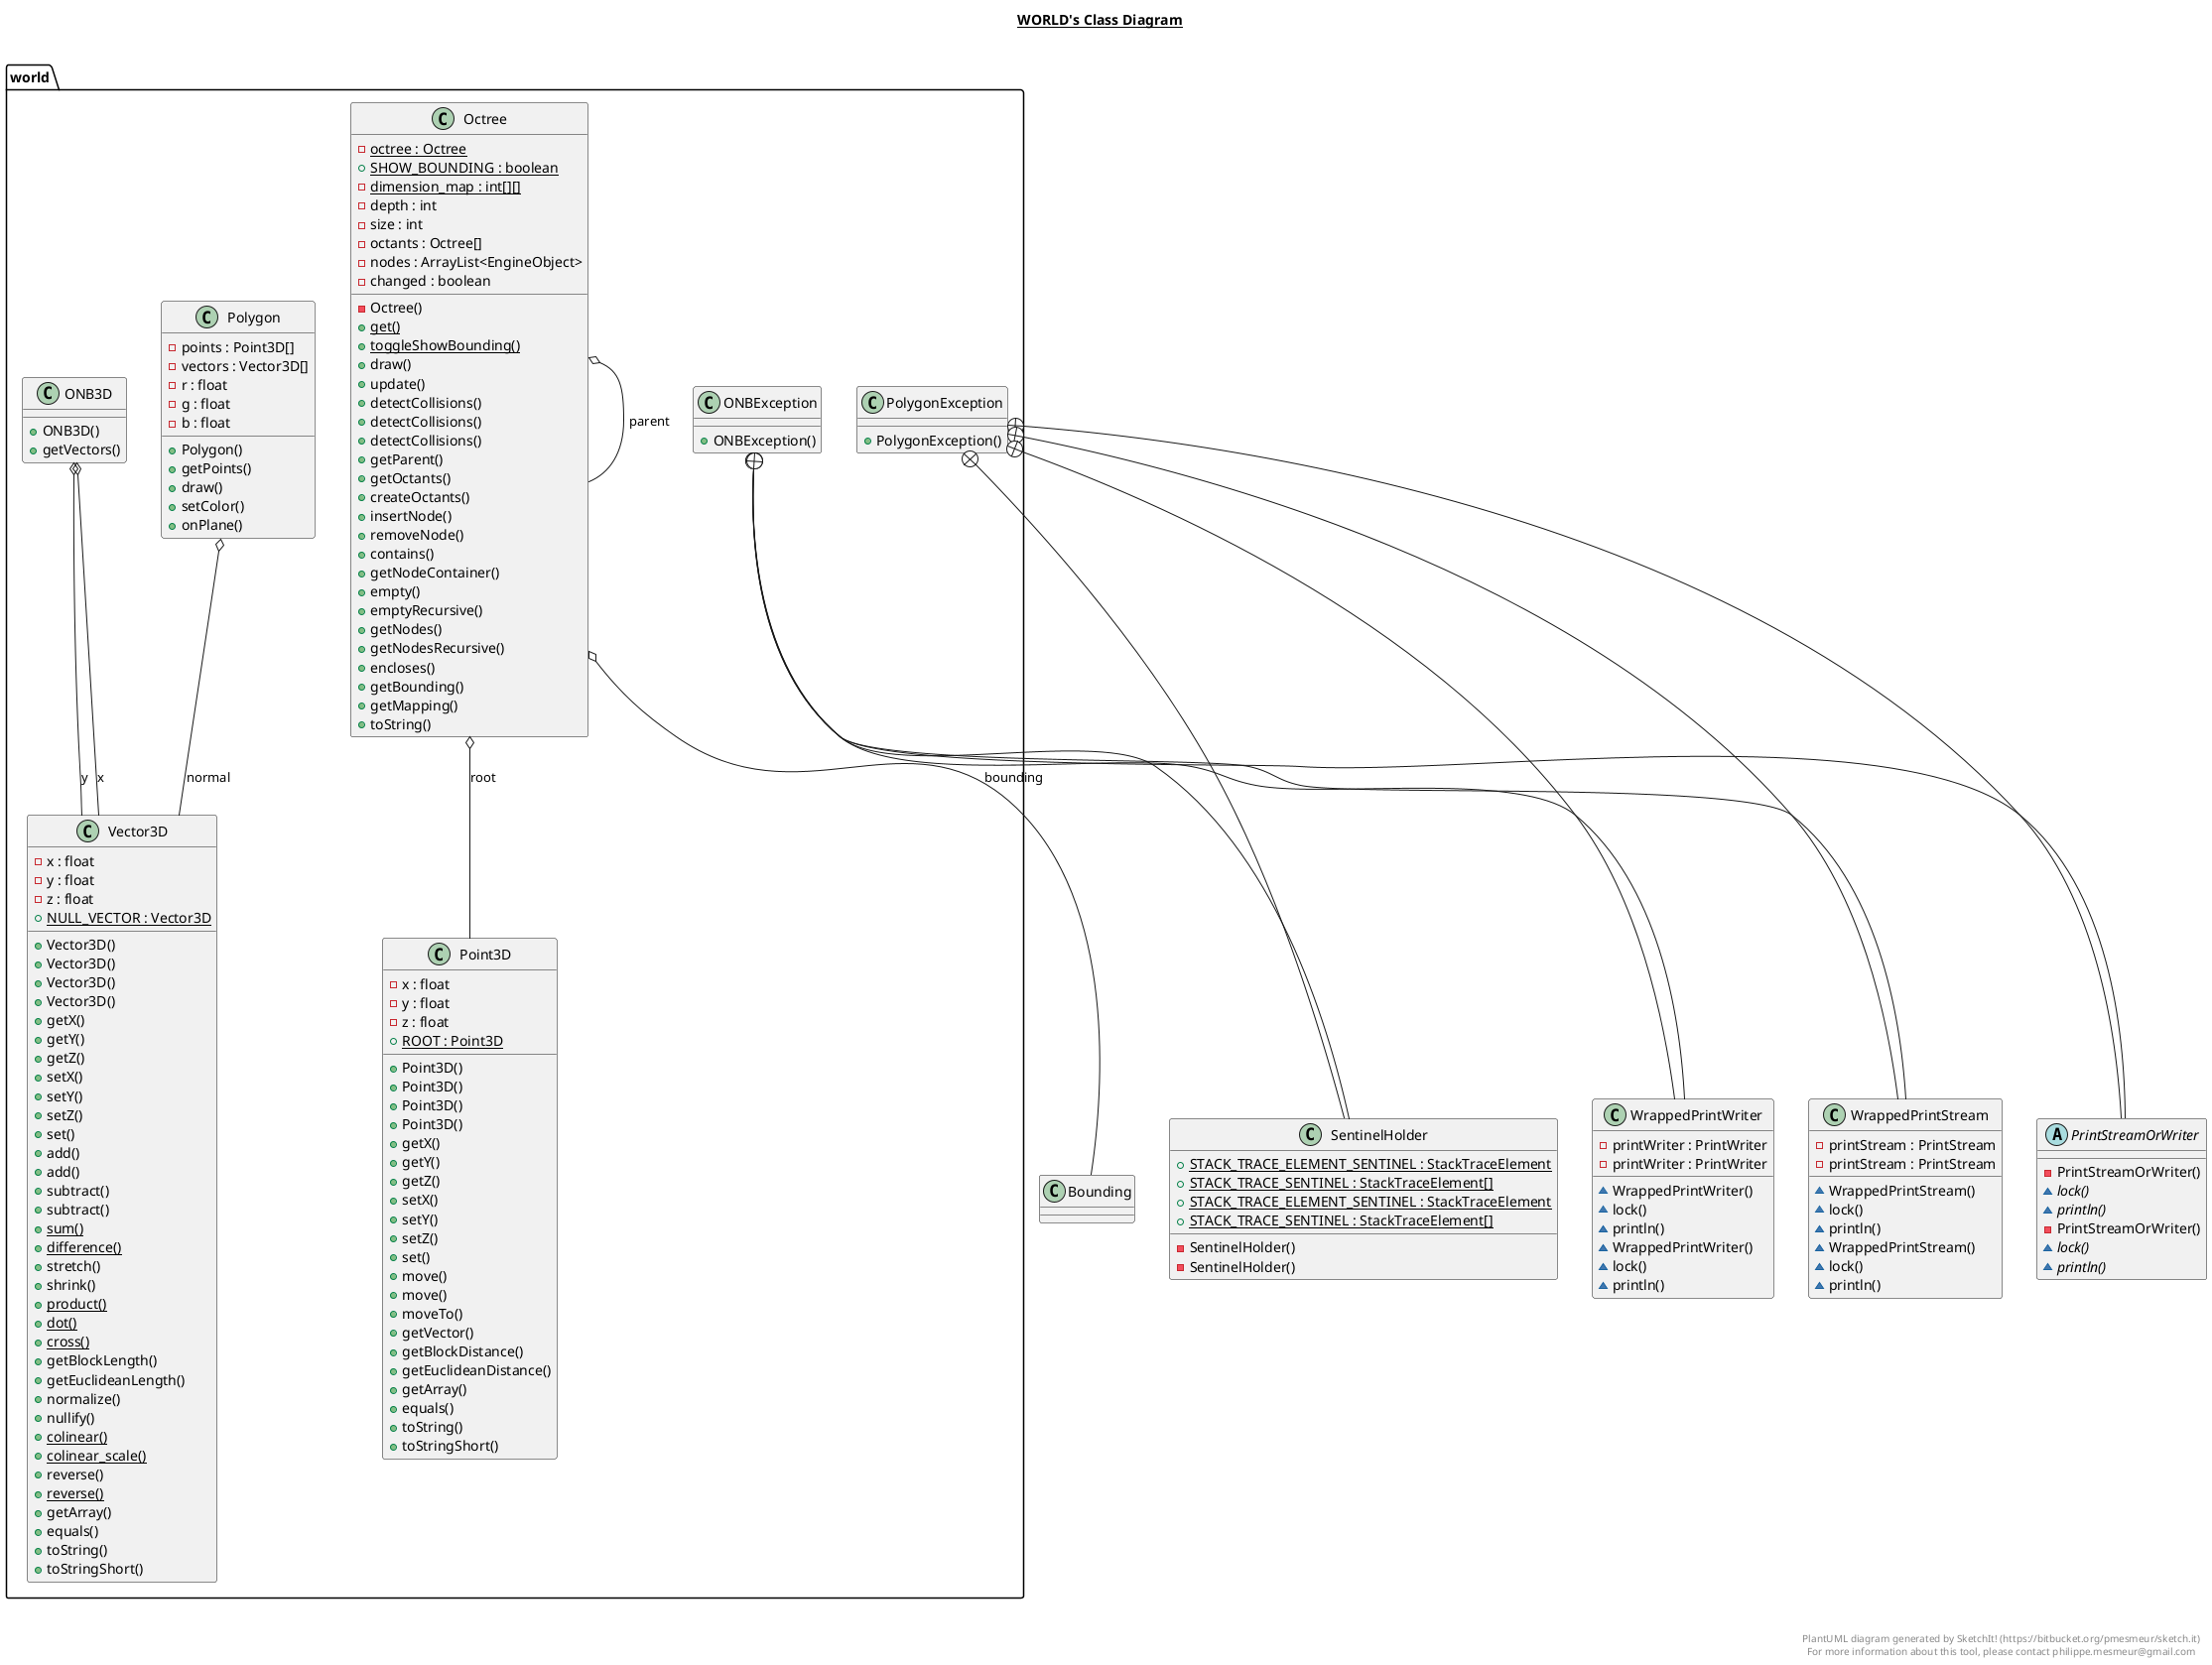 @startuml

title __WORLD's Class Diagram__\n

  package world {
    class ONB3D {
        + ONB3D()
        + getVectors()
    }
  }
  

  package world {
    class ONBException {
        + ONBException()
    }
  }
  

  abstract class PrintStreamOrWriter {
      - PrintStreamOrWriter()
      {abstract} ~ lock()
      {abstract} ~ println()
  }
  

  class SentinelHolder {
      {static} + STACK_TRACE_ELEMENT_SENTINEL : StackTraceElement
      {static} + STACK_TRACE_SENTINEL : StackTraceElement[]
      - SentinelHolder()
  }
  

  class WrappedPrintStream {
      - printStream : PrintStream
      ~ WrappedPrintStream()
      ~ lock()
      ~ println()
  }
  

  class WrappedPrintWriter {
      - printWriter : PrintWriter
      ~ WrappedPrintWriter()
      ~ lock()
      ~ println()
  }
  

  package world {
    class Octree {
        {static} - octree : Octree
        {static} + SHOW_BOUNDING : boolean
        {static} - dimension_map : int[][]
        - depth : int
        - size : int
        - octants : Octree[]
        - nodes : ArrayList<EngineObject>
        - changed : boolean
        - Octree()
        {static} + get()
        {static} + toggleShowBounding()
        + draw()
        + update()
        + detectCollisions()
        + detectCollisions()
        + detectCollisions()
        + getParent()
        + getOctants()
        + createOctants()
        + insertNode()
        + removeNode()
        + contains()
        + getNodeContainer()
        + empty()
        + emptyRecursive()
        + getNodes()
        + getNodesRecursive()
        + encloses()
        + getBounding()
        + getMapping()
        + toString()
    }
  }
  

  package world {
    class Point3D {
        - x : float
        - y : float
        - z : float
        {static} + ROOT : Point3D
        + Point3D()
        + Point3D()
        + Point3D()
        + Point3D()
        + getX()
        + getY()
        + getZ()
        + setX()
        + setY()
        + setZ()
        + set()
        + move()
        + move()
        + moveTo()
        + getVector()
        + getBlockDistance()
        + getEuclideanDistance()
        + getArray()
        + equals()
        + toString()
        + toStringShort()
    }
  }
  

  package world {
    class Polygon {
        - points : Point3D[]
        - vectors : Vector3D[]
        - r : float
        - g : float
        - b : float
        + Polygon()
        + getPoints()
        + draw()
        + setColor()
        + onPlane()
    }
  }
  

  package world {
    class PolygonException {
        + PolygonException()
    }
  }
  

  abstract class PrintStreamOrWriter {
      - PrintStreamOrWriter()
      {abstract} ~ lock()
      {abstract} ~ println()
  }
  

  class SentinelHolder {
      {static} + STACK_TRACE_ELEMENT_SENTINEL : StackTraceElement
      {static} + STACK_TRACE_SENTINEL : StackTraceElement[]
      - SentinelHolder()
  }
  

  class WrappedPrintStream {
      - printStream : PrintStream
      ~ WrappedPrintStream()
      ~ lock()
      ~ println()
  }
  

  class WrappedPrintWriter {
      - printWriter : PrintWriter
      ~ WrappedPrintWriter()
      ~ lock()
      ~ println()
  }
  

  package world {
    class Vector3D {
        - x : float
        - y : float
        - z : float
        {static} + NULL_VECTOR : Vector3D
        + Vector3D()
        + Vector3D()
        + Vector3D()
        + Vector3D()
        + getX()
        + getY()
        + getZ()
        + setX()
        + setY()
        + setZ()
        + set()
        + add()
        + add()
        + subtract()
        + subtract()
        {static} + sum()
        {static} + difference()
        + stretch()
        + shrink()
        {static} + product()
        {static} + dot()
        {static} + cross()
        + getBlockLength()
        + getEuclideanLength()
        + normalize()
        + nullify()
        {static} + colinear()
        {static} + colinear_scale()
        + reverse()
        {static} + reverse()
        + getArray()
        + equals()
        + toString()
        + toStringShort()
    }
  }
  

  ONB3D o-- Vector3D : x
  ONB3D o-- Vector3D : y
  ONBException +-down- PrintStreamOrWriter
  ONBException +-down- SentinelHolder
  ONBException +-down- WrappedPrintStream
  ONBException +-down- WrappedPrintWriter
  Octree o-- Octree : parent
  Octree o-- Point3D : root
  Octree o-- Bounding : bounding
  Polygon o-- Vector3D : normal
  PolygonException +-down- PrintStreamOrWriter
  PolygonException +-down- SentinelHolder
  PolygonException +-down- WrappedPrintStream
  PolygonException +-down- WrappedPrintWriter


right footer


PlantUML diagram generated by SketchIt! (https://bitbucket.org/pmesmeur/sketch.it)
For more information about this tool, please contact philippe.mesmeur@gmail.com
endfooter

@enduml
